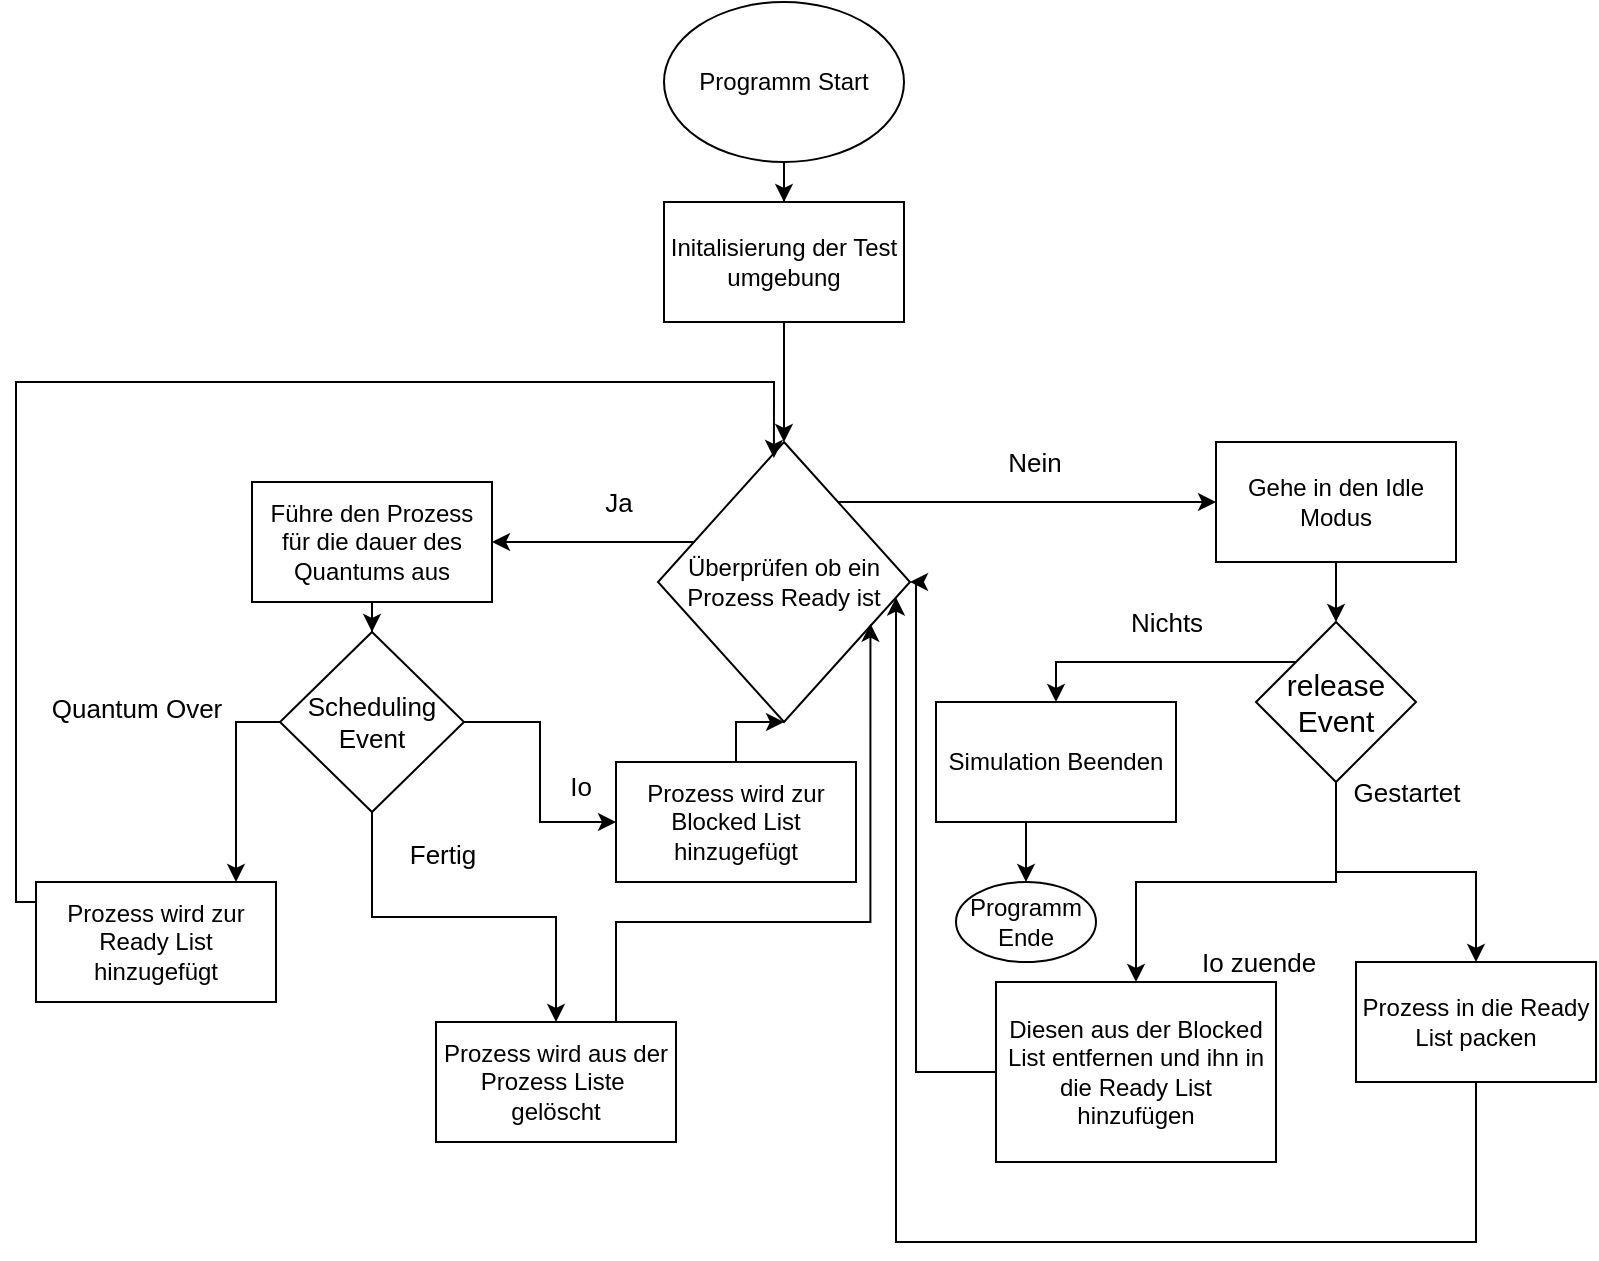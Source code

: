 <mxfile version="20.8.2" type="device"><diagram id="SLgto97JECSy4LDRd7e1" name="Seite-1"><mxGraphModel dx="1717" dy="940" grid="1" gridSize="10" guides="1" tooltips="1" connect="1" arrows="1" fold="1" page="1" pageScale="1" pageWidth="827" pageHeight="1169" math="0" shadow="0"><root><mxCell id="0"/><mxCell id="1" parent="0"/><mxCell id="NldPu59IcYRGicty4m3r-3" value="" style="edgeStyle=orthogonalEdgeStyle;rounded=0;orthogonalLoop=1;jettySize=auto;html=1;" parent="1" source="NldPu59IcYRGicty4m3r-1" target="NldPu59IcYRGicty4m3r-2" edge="1"><mxGeometry relative="1" as="geometry"/></mxCell><mxCell id="NldPu59IcYRGicty4m3r-1" value="Programm Start" style="ellipse;whiteSpace=wrap;html=1;" parent="1" vertex="1"><mxGeometry x="354" width="120" height="80" as="geometry"/></mxCell><mxCell id="NldPu59IcYRGicty4m3r-7" value="" style="edgeStyle=orthogonalEdgeStyle;rounded=0;orthogonalLoop=1;jettySize=auto;html=1;" parent="1" source="NldPu59IcYRGicty4m3r-2" target="NldPu59IcYRGicty4m3r-6" edge="1"><mxGeometry relative="1" as="geometry"/></mxCell><mxCell id="NldPu59IcYRGicty4m3r-2" value="&lt;div&gt;Initalisierung der Test umgebung&lt;/div&gt;" style="rounded=0;whiteSpace=wrap;html=1;" parent="1" vertex="1"><mxGeometry x="354" y="100" width="120" height="60" as="geometry"/></mxCell><mxCell id="NldPu59IcYRGicty4m3r-9" value="" style="edgeStyle=orthogonalEdgeStyle;rounded=0;orthogonalLoop=1;jettySize=auto;html=1;" parent="1" source="NldPu59IcYRGicty4m3r-6" target="NldPu59IcYRGicty4m3r-8" edge="1"><mxGeometry relative="1" as="geometry"><Array as="points"><mxPoint x="300" y="270"/><mxPoint x="300" y="270"/></Array></mxGeometry></mxCell><mxCell id="NldPu59IcYRGicty4m3r-10" value="&lt;div style=&quot;font-size: 13px;&quot;&gt;&lt;font style=&quot;font-size: 13px;&quot;&gt;Ja&lt;br&gt;&lt;/font&gt;&lt;/div&gt;" style="edgeLabel;html=1;align=center;verticalAlign=middle;resizable=0;points=[];" parent="NldPu59IcYRGicty4m3r-9" vertex="1" connectable="0"><mxGeometry x="-0.229" y="-4" relative="1" as="geometry"><mxPoint x="1" y="-16" as="offset"/></mxGeometry></mxCell><mxCell id="NldPu59IcYRGicty4m3r-12" value="&lt;div style=&quot;font-size: 13px;&quot;&gt;&lt;font style=&quot;font-size: 13px;&quot;&gt;Nein&lt;/font&gt;&lt;/div&gt;" style="edgeStyle=orthogonalEdgeStyle;rounded=0;orthogonalLoop=1;jettySize=auto;html=1;fontSize=20;" parent="1" source="NldPu59IcYRGicty4m3r-6" target="NldPu59IcYRGicty4m3r-11" edge="1"><mxGeometry x="0.036" y="20" relative="1" as="geometry"><Array as="points"><mxPoint x="570" y="250"/><mxPoint x="570" y="250"/></Array><mxPoint as="offset"/></mxGeometry></mxCell><mxCell id="NldPu59IcYRGicty4m3r-6" value="Überprüfen ob ein Prozess Ready ist" style="rhombus;whiteSpace=wrap;html=1;rounded=0;" parent="1" vertex="1"><mxGeometry x="351" y="220" width="126" height="140" as="geometry"/></mxCell><mxCell id="NldPu59IcYRGicty4m3r-16" value="" style="edgeStyle=orthogonalEdgeStyle;rounded=0;orthogonalLoop=1;jettySize=auto;html=1;fontSize=20;" parent="1" source="NldPu59IcYRGicty4m3r-8" target="NldPu59IcYRGicty4m3r-15" edge="1"><mxGeometry relative="1" as="geometry"/></mxCell><mxCell id="NldPu59IcYRGicty4m3r-8" value="&lt;div&gt;Führe den Prozess für die dauer des Quantums aus&lt;/div&gt;" style="whiteSpace=wrap;html=1;rounded=0;" parent="1" vertex="1"><mxGeometry x="148" y="240" width="120" height="60" as="geometry"/></mxCell><mxCell id="NldPu59IcYRGicty4m3r-24" value="" style="edgeStyle=orthogonalEdgeStyle;rounded=0;orthogonalLoop=1;jettySize=auto;html=1;fontSize=20;" parent="1" source="NldPu59IcYRGicty4m3r-11" target="NldPu59IcYRGicty4m3r-23" edge="1"><mxGeometry relative="1" as="geometry"/></mxCell><mxCell id="NldPu59IcYRGicty4m3r-11" value="Gehe in den Idle Modus" style="whiteSpace=wrap;html=1;rounded=0;" parent="1" vertex="1"><mxGeometry x="630" y="220" width="120" height="60" as="geometry"/></mxCell><mxCell id="NldPu59IcYRGicty4m3r-18" value="&lt;div style=&quot;font-size: 13px;&quot;&gt;&lt;font style=&quot;font-size: 13px;&quot;&gt;Fertig&lt;/font&gt;&lt;/div&gt;" style="edgeStyle=orthogonalEdgeStyle;rounded=0;orthogonalLoop=1;jettySize=auto;html=1;fontSize=20;" parent="1" source="NldPu59IcYRGicty4m3r-15" target="NldPu59IcYRGicty4m3r-17" edge="1"><mxGeometry x="-0.111" y="32" relative="1" as="geometry"><mxPoint as="offset"/></mxGeometry></mxCell><mxCell id="NldPu59IcYRGicty4m3r-20" value="&lt;font style=&quot;font-size: 13px;&quot;&gt;Io&lt;/font&gt;" style="edgeStyle=orthogonalEdgeStyle;rounded=0;orthogonalLoop=1;jettySize=auto;html=1;fontSize=20;" parent="1" source="NldPu59IcYRGicty4m3r-15" target="NldPu59IcYRGicty4m3r-19" edge="1"><mxGeometry x="0.067" y="20" relative="1" as="geometry"><mxPoint as="offset"/></mxGeometry></mxCell><mxCell id="NldPu59IcYRGicty4m3r-22" value="&lt;font style=&quot;font-size: 13px;&quot;&gt;Quantum Over&lt;/font&gt;" style="edgeStyle=orthogonalEdgeStyle;rounded=0;orthogonalLoop=1;jettySize=auto;html=1;fontSize=20;" parent="1" source="NldPu59IcYRGicty4m3r-15" target="NldPu59IcYRGicty4m3r-21" edge="1"><mxGeometry x="-0.569" y="-51" relative="1" as="geometry"><Array as="points"><mxPoint x="140" y="430"/><mxPoint x="140" y="430"/></Array><mxPoint x="1" y="-10" as="offset"/></mxGeometry></mxCell><mxCell id="NldPu59IcYRGicty4m3r-15" value="&lt;div align=&quot;center&quot;&gt;&lt;font style=&quot;font-size: 13px;&quot;&gt;Scheduling Event&lt;/font&gt;&lt;/div&gt;" style="rhombus;whiteSpace=wrap;html=1;rounded=0;align=center;" parent="1" vertex="1"><mxGeometry x="162" y="315" width="92" height="90" as="geometry"/></mxCell><mxCell id="OH3jWUSws0PbYDiJKZa--1" style="edgeStyle=orthogonalEdgeStyle;rounded=0;orthogonalLoop=1;jettySize=auto;html=1;entryX=0.843;entryY=0.649;entryDx=0;entryDy=0;entryPerimeter=0;" edge="1" parent="1" source="NldPu59IcYRGicty4m3r-17" target="NldPu59IcYRGicty4m3r-6"><mxGeometry relative="1" as="geometry"><mxPoint x="460" y="370" as="targetPoint"/><Array as="points"><mxPoint x="330" y="460"/><mxPoint x="457" y="460"/></Array></mxGeometry></mxCell><mxCell id="NldPu59IcYRGicty4m3r-17" value="Prozess wird aus der Prozess Liste&amp;nbsp; gelöscht" style="whiteSpace=wrap;html=1;rounded=0;" parent="1" vertex="1"><mxGeometry x="240" y="510" width="120" height="60" as="geometry"/></mxCell><mxCell id="OH3jWUSws0PbYDiJKZa--4" style="edgeStyle=orthogonalEdgeStyle;rounded=0;orthogonalLoop=1;jettySize=auto;html=1;" edge="1" parent="1" source="NldPu59IcYRGicty4m3r-19" target="NldPu59IcYRGicty4m3r-6"><mxGeometry relative="1" as="geometry"/></mxCell><mxCell id="NldPu59IcYRGicty4m3r-19" value="Prozess wird zur Blocked List hinzugefügt" style="whiteSpace=wrap;html=1;rounded=0;" parent="1" vertex="1"><mxGeometry x="330" y="380" width="120" height="60" as="geometry"/></mxCell><mxCell id="NldPu59IcYRGicty4m3r-31" style="edgeStyle=orthogonalEdgeStyle;rounded=0;orthogonalLoop=1;jettySize=auto;html=1;fontSize=13;entryX=0.46;entryY=0.057;entryDx=0;entryDy=0;entryPerimeter=0;" parent="1" source="NldPu59IcYRGicty4m3r-21" target="NldPu59IcYRGicty4m3r-6" edge="1"><mxGeometry relative="1" as="geometry"><mxPoint x="300" y="210" as="targetPoint"/><Array as="points"><mxPoint x="30" y="450"/><mxPoint x="30" y="190"/><mxPoint x="409" y="190"/></Array></mxGeometry></mxCell><mxCell id="NldPu59IcYRGicty4m3r-21" value="Prozess wird zur Ready List hinzugefügt" style="whiteSpace=wrap;html=1;rounded=0;" parent="1" vertex="1"><mxGeometry x="40" y="440" width="120" height="60" as="geometry"/></mxCell><mxCell id="NldPu59IcYRGicty4m3r-26" value="Nichts" style="edgeStyle=orthogonalEdgeStyle;rounded=0;orthogonalLoop=1;jettySize=auto;html=1;fontSize=13;" parent="1" source="NldPu59IcYRGicty4m3r-23" target="NldPu59IcYRGicty4m3r-25" edge="1"><mxGeometry x="-0.07" y="-20" relative="1" as="geometry"><Array as="points"><mxPoint x="550" y="330"/></Array><mxPoint as="offset"/></mxGeometry></mxCell><mxCell id="NldPu59IcYRGicty4m3r-28" value="Io zuende" style="edgeStyle=orthogonalEdgeStyle;rounded=0;orthogonalLoop=1;jettySize=auto;html=1;fontSize=13;" parent="1" source="NldPu59IcYRGicty4m3r-23" target="NldPu59IcYRGicty4m3r-27" edge="1"><mxGeometry x="-0.111" y="40" relative="1" as="geometry"><mxPoint as="offset"/></mxGeometry></mxCell><mxCell id="NldPu59IcYRGicty4m3r-30" value="&lt;div&gt;Gestartet&lt;/div&gt;" style="edgeStyle=orthogonalEdgeStyle;rounded=0;orthogonalLoop=1;jettySize=auto;html=1;fontSize=13;" parent="1" source="NldPu59IcYRGicty4m3r-23" target="NldPu59IcYRGicty4m3r-29" edge="1"><mxGeometry y="40" relative="1" as="geometry"><mxPoint as="offset"/></mxGeometry></mxCell><mxCell id="NldPu59IcYRGicty4m3r-23" value="&lt;font style=&quot;font-size: 15px;&quot;&gt;release Event&lt;/font&gt;" style="rhombus;whiteSpace=wrap;html=1;rounded=0;" parent="1" vertex="1"><mxGeometry x="650" y="310" width="80" height="80" as="geometry"/></mxCell><mxCell id="OH3jWUSws0PbYDiJKZa--6" value="" style="edgeStyle=orthogonalEdgeStyle;rounded=0;orthogonalLoop=1;jettySize=auto;html=1;" edge="1" parent="1" source="NldPu59IcYRGicty4m3r-25" target="OH3jWUSws0PbYDiJKZa--5"><mxGeometry relative="1" as="geometry"><Array as="points"><mxPoint x="535" y="420"/><mxPoint x="535" y="420"/></Array></mxGeometry></mxCell><mxCell id="NldPu59IcYRGicty4m3r-25" value="Simulation Beenden" style="whiteSpace=wrap;html=1;rounded=0;" parent="1" vertex="1"><mxGeometry x="490" y="350" width="120" height="60" as="geometry"/></mxCell><mxCell id="OH3jWUSws0PbYDiJKZa--3" style="edgeStyle=orthogonalEdgeStyle;rounded=0;orthogonalLoop=1;jettySize=auto;html=1;entryX=1;entryY=0.5;entryDx=0;entryDy=0;" edge="1" parent="1" source="NldPu59IcYRGicty4m3r-27" target="NldPu59IcYRGicty4m3r-6"><mxGeometry relative="1" as="geometry"><mxPoint x="490" y="280" as="targetPoint"/><Array as="points"><mxPoint x="480" y="535"/><mxPoint x="480" y="290"/></Array></mxGeometry></mxCell><mxCell id="NldPu59IcYRGicty4m3r-27" value="Diesen aus der Blocked List entfernen und ihn in die Ready List hinzufügen" style="whiteSpace=wrap;html=1;rounded=0;" parent="1" vertex="1"><mxGeometry x="520" y="490" width="140" height="90" as="geometry"/></mxCell><mxCell id="OH3jWUSws0PbYDiJKZa--2" style="edgeStyle=orthogonalEdgeStyle;rounded=0;orthogonalLoop=1;jettySize=auto;html=1;" edge="1" parent="1" source="NldPu59IcYRGicty4m3r-29" target="NldPu59IcYRGicty4m3r-6"><mxGeometry relative="1" as="geometry"><Array as="points"><mxPoint x="760" y="620"/><mxPoint x="470" y="620"/></Array></mxGeometry></mxCell><mxCell id="NldPu59IcYRGicty4m3r-29" value="Prozess in die Ready List packen" style="whiteSpace=wrap;html=1;rounded=0;" parent="1" vertex="1"><mxGeometry x="700" y="480" width="120" height="60" as="geometry"/></mxCell><mxCell id="OH3jWUSws0PbYDiJKZa--5" value="Programm Ende" style="ellipse;whiteSpace=wrap;html=1;" vertex="1" parent="1"><mxGeometry x="500" y="440" width="70" height="40" as="geometry"/></mxCell></root></mxGraphModel></diagram></mxfile>